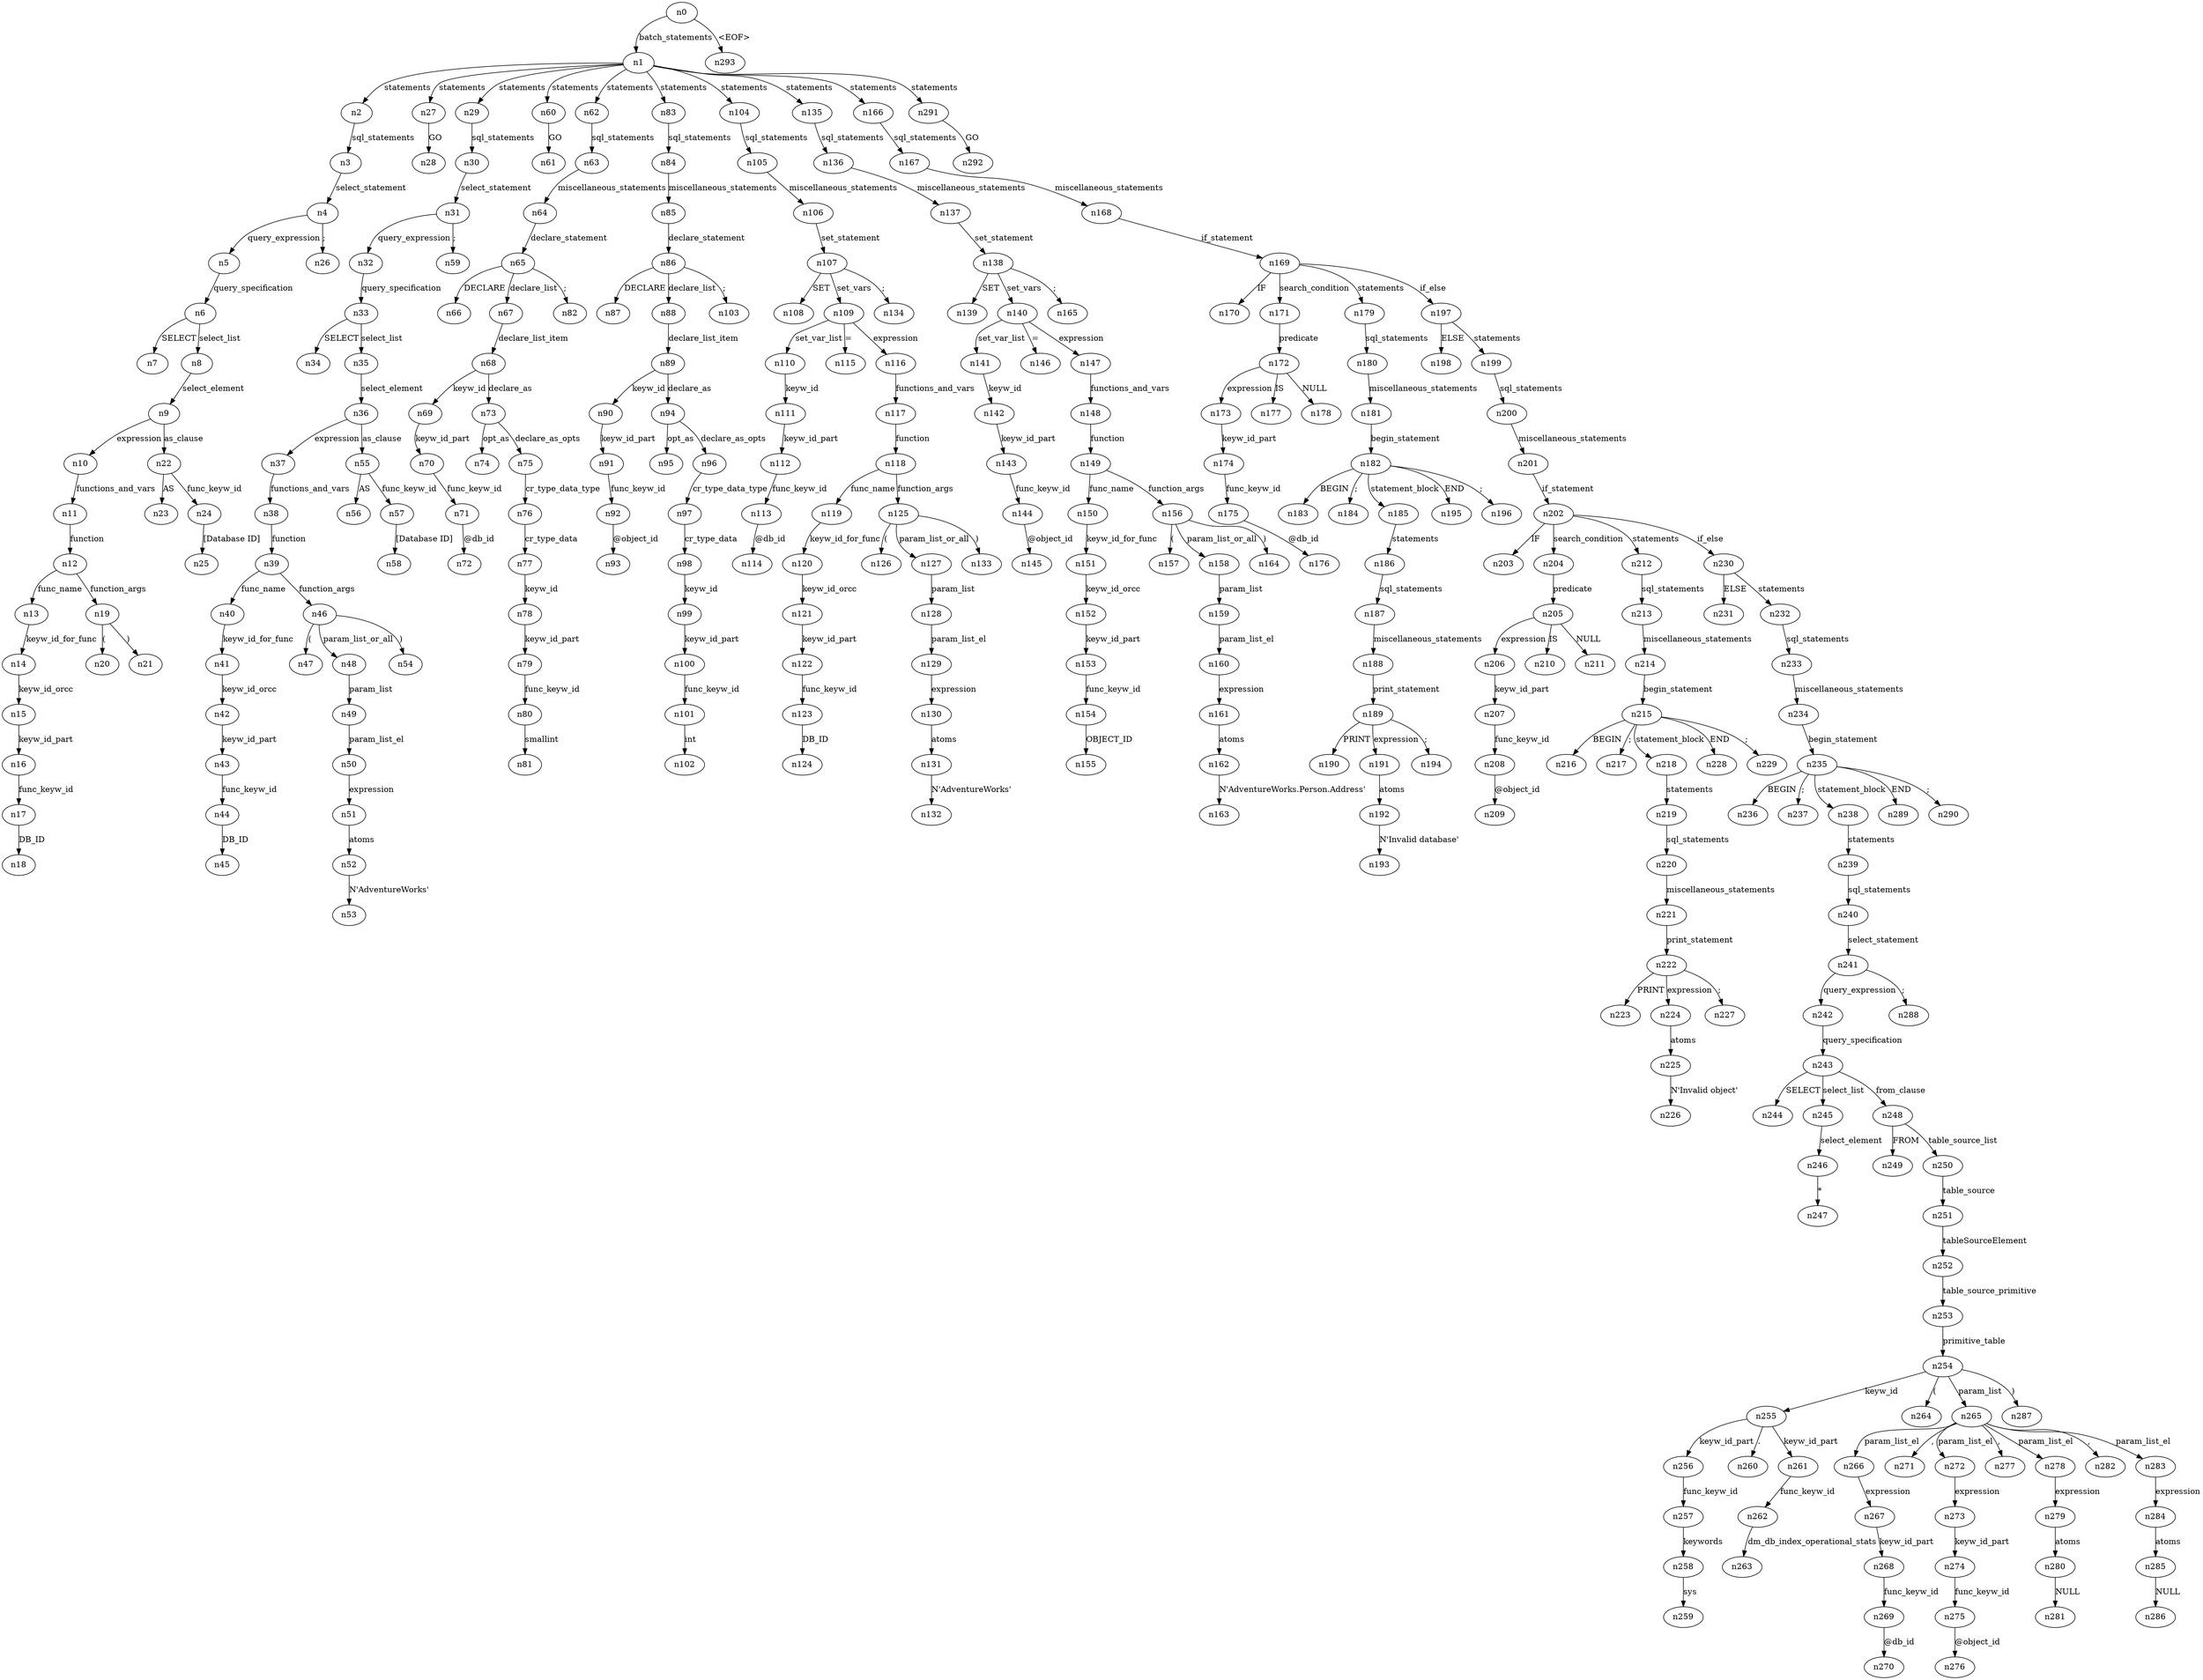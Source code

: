 digraph ParseTree {
  n0 -> n1 [label="batch_statements"];
  n1 -> n2 [label="statements"];
  n2 -> n3 [label="sql_statements"];
  n3 -> n4 [label="select_statement"];
  n4 -> n5 [label="query_expression"];
  n5 -> n6 [label="query_specification"];
  n6 -> n7 [label="SELECT"];
  n6 -> n8 [label="select_list"];
  n8 -> n9 [label="select_element"];
  n9 -> n10 [label="expression"];
  n10 -> n11 [label="functions_and_vars"];
  n11 -> n12 [label="function"];
  n12 -> n13 [label="func_name"];
  n13 -> n14 [label="keyw_id_for_func"];
  n14 -> n15 [label="keyw_id_orcc"];
  n15 -> n16 [label="keyw_id_part"];
  n16 -> n17 [label="func_keyw_id"];
  n17 -> n18 [label="DB_ID"];
  n12 -> n19 [label="function_args"];
  n19 -> n20 [label="("];
  n19 -> n21 [label=")"];
  n9 -> n22 [label="as_clause"];
  n22 -> n23 [label="AS"];
  n22 -> n24 [label="func_keyw_id"];
  n24 -> n25 [label="[Database ID]"];
  n4 -> n26 [label=";"];
  n1 -> n27 [label="statements"];
  n27 -> n28 [label="GO"];
  n1 -> n29 [label="statements"];
  n29 -> n30 [label="sql_statements"];
  n30 -> n31 [label="select_statement"];
  n31 -> n32 [label="query_expression"];
  n32 -> n33 [label="query_specification"];
  n33 -> n34 [label="SELECT"];
  n33 -> n35 [label="select_list"];
  n35 -> n36 [label="select_element"];
  n36 -> n37 [label="expression"];
  n37 -> n38 [label="functions_and_vars"];
  n38 -> n39 [label="function"];
  n39 -> n40 [label="func_name"];
  n40 -> n41 [label="keyw_id_for_func"];
  n41 -> n42 [label="keyw_id_orcc"];
  n42 -> n43 [label="keyw_id_part"];
  n43 -> n44 [label="func_keyw_id"];
  n44 -> n45 [label="DB_ID"];
  n39 -> n46 [label="function_args"];
  n46 -> n47 [label="("];
  n46 -> n48 [label="param_list_or_all"];
  n48 -> n49 [label="param_list"];
  n49 -> n50 [label="param_list_el"];
  n50 -> n51 [label="expression"];
  n51 -> n52 [label="atoms"];
  n52 -> n53 [label="N'AdventureWorks'"];
  n46 -> n54 [label=")"];
  n36 -> n55 [label="as_clause"];
  n55 -> n56 [label="AS"];
  n55 -> n57 [label="func_keyw_id"];
  n57 -> n58 [label="[Database ID]"];
  n31 -> n59 [label=";"];
  n1 -> n60 [label="statements"];
  n60 -> n61 [label="GO"];
  n1 -> n62 [label="statements"];
  n62 -> n63 [label="sql_statements"];
  n63 -> n64 [label="miscellaneous_statements"];
  n64 -> n65 [label="declare_statement"];
  n65 -> n66 [label="DECLARE"];
  n65 -> n67 [label="declare_list"];
  n67 -> n68 [label="declare_list_item"];
  n68 -> n69 [label="keyw_id"];
  n69 -> n70 [label="keyw_id_part"];
  n70 -> n71 [label="func_keyw_id"];
  n71 -> n72 [label="@db_id"];
  n68 -> n73 [label="declare_as"];
  n73 -> n74 [label="opt_as"];
  n73 -> n75 [label="declare_as_opts"];
  n75 -> n76 [label="cr_type_data_type"];
  n76 -> n77 [label="cr_type_data"];
  n77 -> n78 [label="keyw_id"];
  n78 -> n79 [label="keyw_id_part"];
  n79 -> n80 [label="func_keyw_id"];
  n80 -> n81 [label="smallint"];
  n65 -> n82 [label=";"];
  n1 -> n83 [label="statements"];
  n83 -> n84 [label="sql_statements"];
  n84 -> n85 [label="miscellaneous_statements"];
  n85 -> n86 [label="declare_statement"];
  n86 -> n87 [label="DECLARE"];
  n86 -> n88 [label="declare_list"];
  n88 -> n89 [label="declare_list_item"];
  n89 -> n90 [label="keyw_id"];
  n90 -> n91 [label="keyw_id_part"];
  n91 -> n92 [label="func_keyw_id"];
  n92 -> n93 [label="@object_id"];
  n89 -> n94 [label="declare_as"];
  n94 -> n95 [label="opt_as"];
  n94 -> n96 [label="declare_as_opts"];
  n96 -> n97 [label="cr_type_data_type"];
  n97 -> n98 [label="cr_type_data"];
  n98 -> n99 [label="keyw_id"];
  n99 -> n100 [label="keyw_id_part"];
  n100 -> n101 [label="func_keyw_id"];
  n101 -> n102 [label="int"];
  n86 -> n103 [label=";"];
  n1 -> n104 [label="statements"];
  n104 -> n105 [label="sql_statements"];
  n105 -> n106 [label="miscellaneous_statements"];
  n106 -> n107 [label="set_statement"];
  n107 -> n108 [label="SET"];
  n107 -> n109 [label="set_vars"];
  n109 -> n110 [label="set_var_list"];
  n110 -> n111 [label="keyw_id"];
  n111 -> n112 [label="keyw_id_part"];
  n112 -> n113 [label="func_keyw_id"];
  n113 -> n114 [label="@db_id"];
  n109 -> n115 [label="="];
  n109 -> n116 [label="expression"];
  n116 -> n117 [label="functions_and_vars"];
  n117 -> n118 [label="function"];
  n118 -> n119 [label="func_name"];
  n119 -> n120 [label="keyw_id_for_func"];
  n120 -> n121 [label="keyw_id_orcc"];
  n121 -> n122 [label="keyw_id_part"];
  n122 -> n123 [label="func_keyw_id"];
  n123 -> n124 [label="DB_ID"];
  n118 -> n125 [label="function_args"];
  n125 -> n126 [label="("];
  n125 -> n127 [label="param_list_or_all"];
  n127 -> n128 [label="param_list"];
  n128 -> n129 [label="param_list_el"];
  n129 -> n130 [label="expression"];
  n130 -> n131 [label="atoms"];
  n131 -> n132 [label="N'AdventureWorks'"];
  n125 -> n133 [label=")"];
  n107 -> n134 [label=";"];
  n1 -> n135 [label="statements"];
  n135 -> n136 [label="sql_statements"];
  n136 -> n137 [label="miscellaneous_statements"];
  n137 -> n138 [label="set_statement"];
  n138 -> n139 [label="SET"];
  n138 -> n140 [label="set_vars"];
  n140 -> n141 [label="set_var_list"];
  n141 -> n142 [label="keyw_id"];
  n142 -> n143 [label="keyw_id_part"];
  n143 -> n144 [label="func_keyw_id"];
  n144 -> n145 [label="@object_id"];
  n140 -> n146 [label="="];
  n140 -> n147 [label="expression"];
  n147 -> n148 [label="functions_and_vars"];
  n148 -> n149 [label="function"];
  n149 -> n150 [label="func_name"];
  n150 -> n151 [label="keyw_id_for_func"];
  n151 -> n152 [label="keyw_id_orcc"];
  n152 -> n153 [label="keyw_id_part"];
  n153 -> n154 [label="func_keyw_id"];
  n154 -> n155 [label="OBJECT_ID"];
  n149 -> n156 [label="function_args"];
  n156 -> n157 [label="("];
  n156 -> n158 [label="param_list_or_all"];
  n158 -> n159 [label="param_list"];
  n159 -> n160 [label="param_list_el"];
  n160 -> n161 [label="expression"];
  n161 -> n162 [label="atoms"];
  n162 -> n163 [label="N'AdventureWorks.Person.Address'"];
  n156 -> n164 [label=")"];
  n138 -> n165 [label=";"];
  n1 -> n166 [label="statements"];
  n166 -> n167 [label="sql_statements"];
  n167 -> n168 [label="miscellaneous_statements"];
  n168 -> n169 [label="if_statement"];
  n169 -> n170 [label="IF"];
  n169 -> n171 [label="search_condition"];
  n171 -> n172 [label="predicate"];
  n172 -> n173 [label="expression"];
  n173 -> n174 [label="keyw_id_part"];
  n174 -> n175 [label="func_keyw_id"];
  n175 -> n176 [label="@db_id"];
  n172 -> n177 [label="IS"];
  n172 -> n178 [label="NULL"];
  n169 -> n179 [label="statements"];
  n179 -> n180 [label="sql_statements"];
  n180 -> n181 [label="miscellaneous_statements"];
  n181 -> n182 [label="begin_statement"];
  n182 -> n183 [label="BEGIN"];
  n182 -> n184 [label=";"];
  n182 -> n185 [label="statement_block"];
  n185 -> n186 [label="statements"];
  n186 -> n187 [label="sql_statements"];
  n187 -> n188 [label="miscellaneous_statements"];
  n188 -> n189 [label="print_statement"];
  n189 -> n190 [label="PRINT"];
  n189 -> n191 [label="expression"];
  n191 -> n192 [label="atoms"];
  n192 -> n193 [label="N'Invalid database'"];
  n189 -> n194 [label=";"];
  n182 -> n195 [label="END"];
  n182 -> n196 [label=";"];
  n169 -> n197 [label="if_else"];
  n197 -> n198 [label="ELSE"];
  n197 -> n199 [label="statements"];
  n199 -> n200 [label="sql_statements"];
  n200 -> n201 [label="miscellaneous_statements"];
  n201 -> n202 [label="if_statement"];
  n202 -> n203 [label="IF"];
  n202 -> n204 [label="search_condition"];
  n204 -> n205 [label="predicate"];
  n205 -> n206 [label="expression"];
  n206 -> n207 [label="keyw_id_part"];
  n207 -> n208 [label="func_keyw_id"];
  n208 -> n209 [label="@object_id"];
  n205 -> n210 [label="IS"];
  n205 -> n211 [label="NULL"];
  n202 -> n212 [label="statements"];
  n212 -> n213 [label="sql_statements"];
  n213 -> n214 [label="miscellaneous_statements"];
  n214 -> n215 [label="begin_statement"];
  n215 -> n216 [label="BEGIN"];
  n215 -> n217 [label=";"];
  n215 -> n218 [label="statement_block"];
  n218 -> n219 [label="statements"];
  n219 -> n220 [label="sql_statements"];
  n220 -> n221 [label="miscellaneous_statements"];
  n221 -> n222 [label="print_statement"];
  n222 -> n223 [label="PRINT"];
  n222 -> n224 [label="expression"];
  n224 -> n225 [label="atoms"];
  n225 -> n226 [label="N'Invalid object'"];
  n222 -> n227 [label=";"];
  n215 -> n228 [label="END"];
  n215 -> n229 [label=";"];
  n202 -> n230 [label="if_else"];
  n230 -> n231 [label="ELSE"];
  n230 -> n232 [label="statements"];
  n232 -> n233 [label="sql_statements"];
  n233 -> n234 [label="miscellaneous_statements"];
  n234 -> n235 [label="begin_statement"];
  n235 -> n236 [label="BEGIN"];
  n235 -> n237 [label=";"];
  n235 -> n238 [label="statement_block"];
  n238 -> n239 [label="statements"];
  n239 -> n240 [label="sql_statements"];
  n240 -> n241 [label="select_statement"];
  n241 -> n242 [label="query_expression"];
  n242 -> n243 [label="query_specification"];
  n243 -> n244 [label="SELECT"];
  n243 -> n245 [label="select_list"];
  n245 -> n246 [label="select_element"];
  n246 -> n247 [label="*"];
  n243 -> n248 [label="from_clause"];
  n248 -> n249 [label="FROM"];
  n248 -> n250 [label="table_source_list"];
  n250 -> n251 [label="table_source"];
  n251 -> n252 [label="tableSourceElement"];
  n252 -> n253 [label="table_source_primitive"];
  n253 -> n254 [label="primitive_table"];
  n254 -> n255 [label="keyw_id"];
  n255 -> n256 [label="keyw_id_part"];
  n256 -> n257 [label="func_keyw_id"];
  n257 -> n258 [label="keywords"];
  n258 -> n259 [label="sys"];
  n255 -> n260 [label="."];
  n255 -> n261 [label="keyw_id_part"];
  n261 -> n262 [label="func_keyw_id"];
  n262 -> n263 [label="dm_db_index_operational_stats"];
  n254 -> n264 [label="("];
  n254 -> n265 [label="param_list"];
  n265 -> n266 [label="param_list_el"];
  n266 -> n267 [label="expression"];
  n267 -> n268 [label="keyw_id_part"];
  n268 -> n269 [label="func_keyw_id"];
  n269 -> n270 [label="@db_id"];
  n265 -> n271 [label=","];
  n265 -> n272 [label="param_list_el"];
  n272 -> n273 [label="expression"];
  n273 -> n274 [label="keyw_id_part"];
  n274 -> n275 [label="func_keyw_id"];
  n275 -> n276 [label="@object_id"];
  n265 -> n277 [label=","];
  n265 -> n278 [label="param_list_el"];
  n278 -> n279 [label="expression"];
  n279 -> n280 [label="atoms"];
  n280 -> n281 [label="NULL"];
  n265 -> n282 [label=","];
  n265 -> n283 [label="param_list_el"];
  n283 -> n284 [label="expression"];
  n284 -> n285 [label="atoms"];
  n285 -> n286 [label="NULL"];
  n254 -> n287 [label=")"];
  n241 -> n288 [label=";"];
  n235 -> n289 [label="END"];
  n235 -> n290 [label=";"];
  n1 -> n291 [label="statements"];
  n291 -> n292 [label="GO"];
  n0 -> n293 [label="<EOF>"];
}